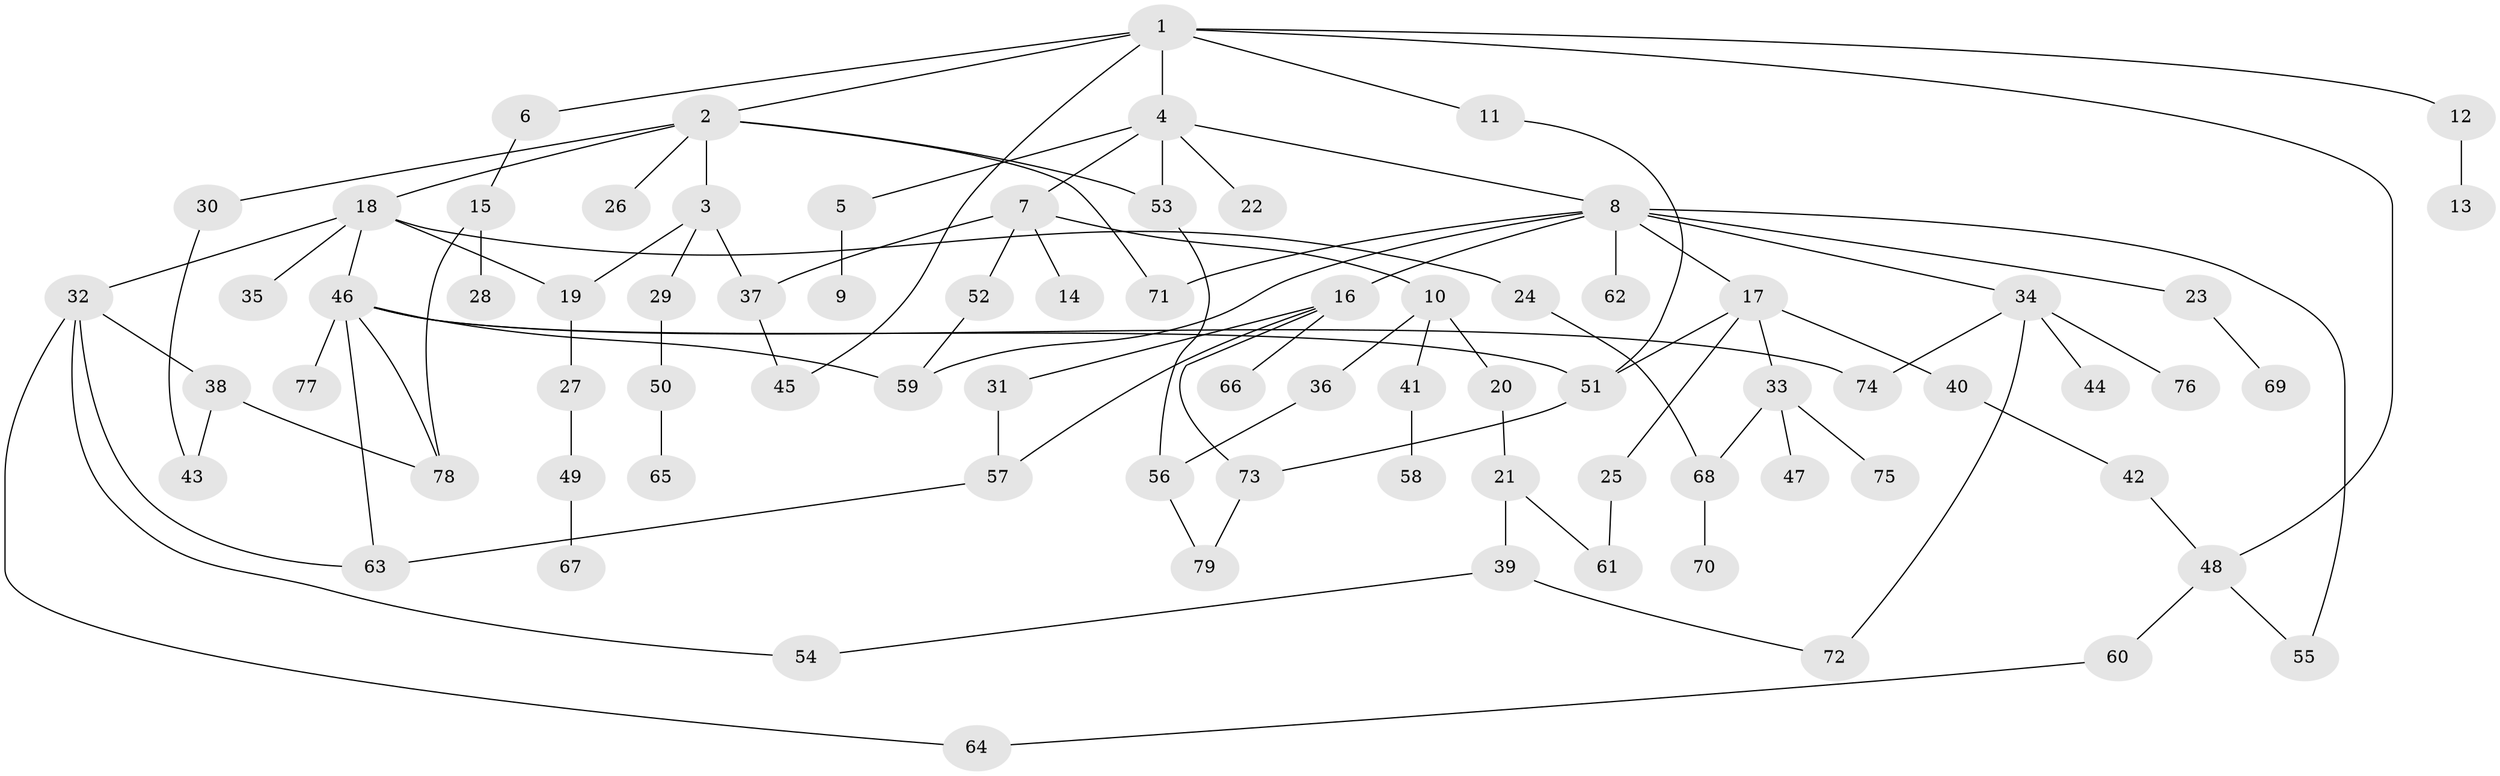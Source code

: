 // Generated by graph-tools (version 1.1) at 2025/34/03/09/25 02:34:19]
// undirected, 79 vertices, 104 edges
graph export_dot {
graph [start="1"]
  node [color=gray90,style=filled];
  1;
  2;
  3;
  4;
  5;
  6;
  7;
  8;
  9;
  10;
  11;
  12;
  13;
  14;
  15;
  16;
  17;
  18;
  19;
  20;
  21;
  22;
  23;
  24;
  25;
  26;
  27;
  28;
  29;
  30;
  31;
  32;
  33;
  34;
  35;
  36;
  37;
  38;
  39;
  40;
  41;
  42;
  43;
  44;
  45;
  46;
  47;
  48;
  49;
  50;
  51;
  52;
  53;
  54;
  55;
  56;
  57;
  58;
  59;
  60;
  61;
  62;
  63;
  64;
  65;
  66;
  67;
  68;
  69;
  70;
  71;
  72;
  73;
  74;
  75;
  76;
  77;
  78;
  79;
  1 -- 2;
  1 -- 4;
  1 -- 6;
  1 -- 11;
  1 -- 12;
  1 -- 48;
  1 -- 45;
  2 -- 3;
  2 -- 18;
  2 -- 26;
  2 -- 30;
  2 -- 71;
  2 -- 53;
  3 -- 19;
  3 -- 29;
  3 -- 37;
  4 -- 5;
  4 -- 7;
  4 -- 8;
  4 -- 22;
  4 -- 53;
  5 -- 9;
  6 -- 15;
  7 -- 10;
  7 -- 14;
  7 -- 52;
  7 -- 37;
  8 -- 16;
  8 -- 17;
  8 -- 23;
  8 -- 34;
  8 -- 62;
  8 -- 71;
  8 -- 55;
  8 -- 59;
  10 -- 20;
  10 -- 36;
  10 -- 41;
  11 -- 51;
  12 -- 13;
  15 -- 28;
  15 -- 78;
  16 -- 31;
  16 -- 57;
  16 -- 66;
  16 -- 73;
  17 -- 25;
  17 -- 33;
  17 -- 40;
  17 -- 51;
  18 -- 24;
  18 -- 32;
  18 -- 35;
  18 -- 46;
  18 -- 19;
  19 -- 27;
  20 -- 21;
  21 -- 39;
  21 -- 61;
  23 -- 69;
  24 -- 68;
  25 -- 61;
  27 -- 49;
  29 -- 50;
  30 -- 43;
  31 -- 57;
  32 -- 38;
  32 -- 63;
  32 -- 64;
  32 -- 54;
  33 -- 47;
  33 -- 75;
  33 -- 68;
  34 -- 44;
  34 -- 76;
  34 -- 74;
  34 -- 72;
  36 -- 56;
  37 -- 45;
  38 -- 43;
  38 -- 78;
  39 -- 54;
  39 -- 72;
  40 -- 42;
  41 -- 58;
  42 -- 48;
  46 -- 51;
  46 -- 59;
  46 -- 74;
  46 -- 77;
  46 -- 63;
  46 -- 78;
  48 -- 55;
  48 -- 60;
  49 -- 67;
  50 -- 65;
  51 -- 73;
  52 -- 59;
  53 -- 56;
  56 -- 79;
  57 -- 63;
  60 -- 64;
  68 -- 70;
  73 -- 79;
}

